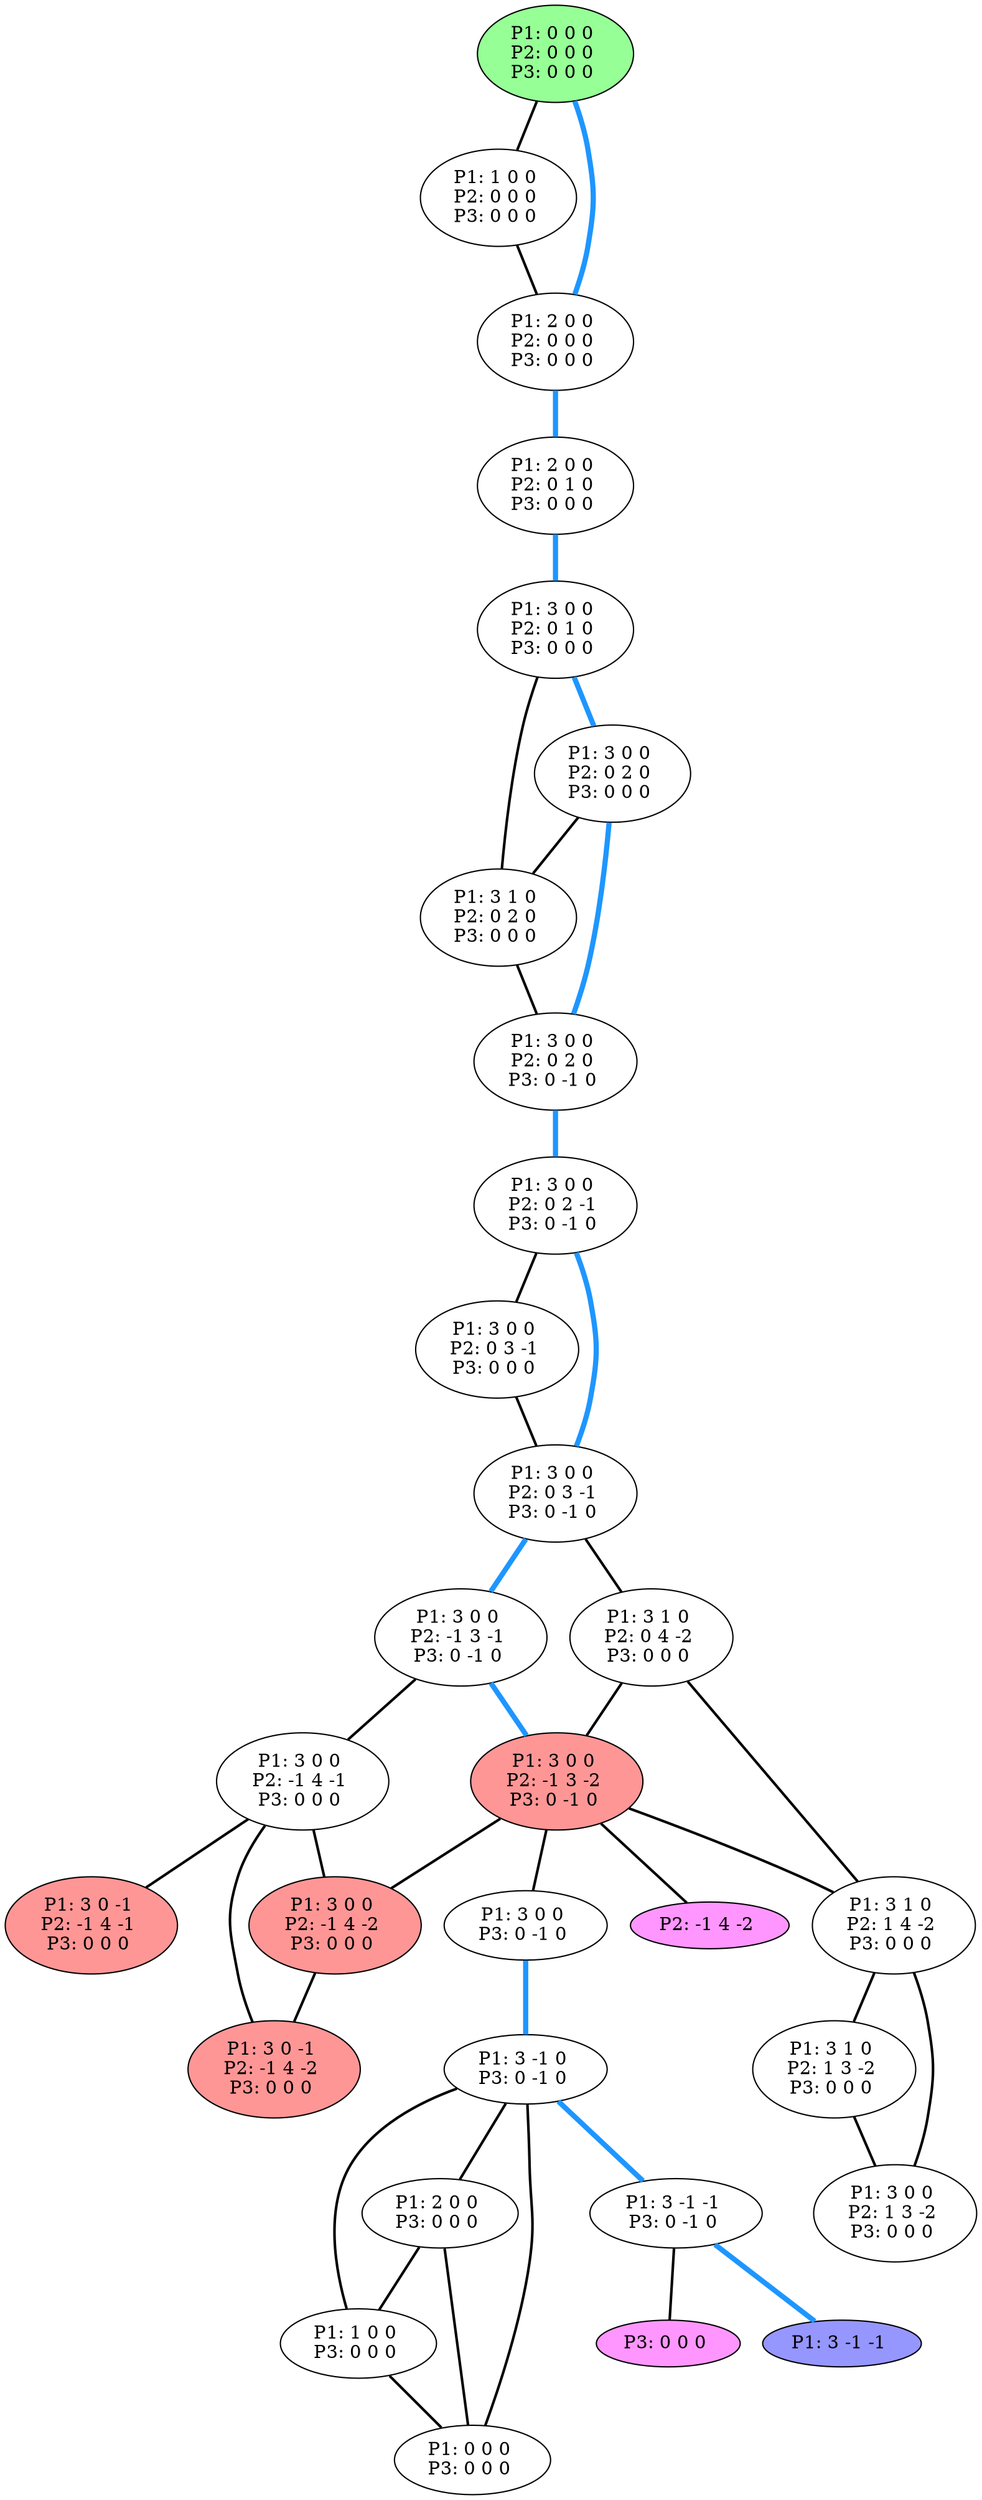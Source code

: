 graph G {
color = "black"
0 [label = "P1: 0 0 0 
P2: 0 0 0 
P3: 0 0 0 
",  style="filled", fillcolor = "#96FF96"];
1 [label = "P1: 1 0 0 
P2: 0 0 0 
P3: 0 0 0 
"];
2 [label = "P1: 2 0 0 
P2: 0 0 0 
P3: 0 0 0 
"];
3 [label = "P1: 2 0 0 
P2: 0 1 0 
P3: 0 0 0 
"];
4 [label = "P1: 3 0 0 
P2: 0 1 0 
P3: 0 0 0 
"];
5 [label = "P1: 3 0 0 
P2: 0 2 0 
P3: 0 0 0 
"];
6 [label = "P1: 3 1 0 
P2: 0 2 0 
P3: 0 0 0 
"];
7 [label = "P1: 3 0 0 
P2: 0 2 0 
P3: 0 -1 0 
"];
8 [label = "P1: 3 0 0 
P2: 0 2 -1 
P3: 0 -1 0 
"];
9 [label = "P1: 3 0 0 
P2: 0 3 -1 
P3: 0 0 0 
"];
10 [label = "P1: 3 0 0 
P2: 0 3 -1 
P3: 0 -1 0 
"];
11 [label = "P1: 3 0 0 
P2: -1 3 -1 
P3: 0 -1 0 
"];
12 [label = "P1: 3 1 0 
P2: 0 4 -2 
P3: 0 0 0 
"];
13 [label = "P1: 3 0 0 
P2: -1 4 -1 
P3: 0 0 0 
"];
14 [label = "P1: 3 0 0 
P2: -1 3 -2 
P3: 0 -1 0 
",  style="filled", fillcolor = "#FF9696"];
15 [label = "P1: 3 1 0 
P2: 1 4 -2 
P3: 0 0 0 
"];
16 [label = "P1: 3 0 -1 
P2: -1 4 -1 
P3: 0 0 0 
",  style="filled", fillcolor = "#FF9696"];
17 [label = "P1: 3 0 0 
P2: -1 4 -2 
P3: 0 0 0 
",  style="filled", fillcolor = "#FF9696"];
18 [label = "P1: 3 0 -1 
P2: -1 4 -2 
P3: 0 0 0 
",  style="filled", fillcolor = "#FF9696"];
19 [label = "P1: 3 1 0 
P2: 1 3 -2 
P3: 0 0 0 
"];
20 [label = "P1: 3 0 0 
P2: 1 3 -2 
P3: 0 0 0 
"];
21 [label = "P2: -1 4 -2 
",  style="filled", fillcolor = "#FF96FF"];
22 [label = "P1: 3 0 0 
P3: 0 -1 0 
"];
23 [label = "P1: 3 -1 0 
P3: 0 -1 0 
"];
24 [label = "P1: 2 0 0 
P3: 0 0 0 
"];
25 [label = "P1: 1 0 0 
P3: 0 0 0 
"];
26 [label = "P1: 0 0 0 
P3: 0 0 0 
"];
27 [label = "P1: 3 -1 -1 
P3: 0 -1 0 
"];
28 [label = "P1: 3 -1 -1 
", style="filled", fillcolor = "#9696FF"];
29 [label = "P3: 0 0 0 
",  style="filled", fillcolor = "#FF96FF"];
edge [style=bold];
0 -- 1 [color=black];
0 -- 2 [color="#1E96FF", penwidth=4.0];

1 -- 2 [color=black];

2 -- 3 [color="#1E96FF", penwidth=4.0];

3 -- 4 [color="#1E96FF", penwidth=4.0];

4 -- 5 [color="#1E96FF", penwidth=4.0];
4 -- 6 [color=black];

5 -- 6 [color=black];
5 -- 7 [color="#1E96FF", penwidth=4.0];

6 -- 7 [color=black];

7 -- 8 [color="#1E96FF", penwidth=4.0];

8 -- 9 [color=black];
8 -- 10 [color="#1E96FF", penwidth=4.0];

9 -- 10 [color=black];

10 -- 11 [color="#1E96FF", penwidth=4.0];
10 -- 12 [color=black];

11 -- 13 [color=black];
11 -- 14 [color="#1E96FF", penwidth=4.0];

12 -- 14 [color=black];
12 -- 15 [color=black];

13 -- 16 [color=black];
13 -- 17 [color=black];
13 -- 18 [color=black];

14 -- 17 [color=black];
14 -- 15 [color=black];
14 -- 22 [color=black];
14 -- 21 [color=black];

15 -- 19 [color=black];
15 -- 20 [color=black];


17 -- 18 [color=black];


19 -- 20 [color=black];


22 -- 23 [color="#1E96FF", penwidth=4.0];

23 -- 24 [color=black];
23 -- 25 [color=black];
23 -- 26 [color=black];
23 -- 27 [color="#1E96FF", penwidth=4.0];

24 -- 25 [color=black];
24 -- 26 [color=black];

25 -- 26 [color=black];


27 -- 29 [color=black];
27 -- 28 [color="#1E96FF", penwidth=4.0];

}
